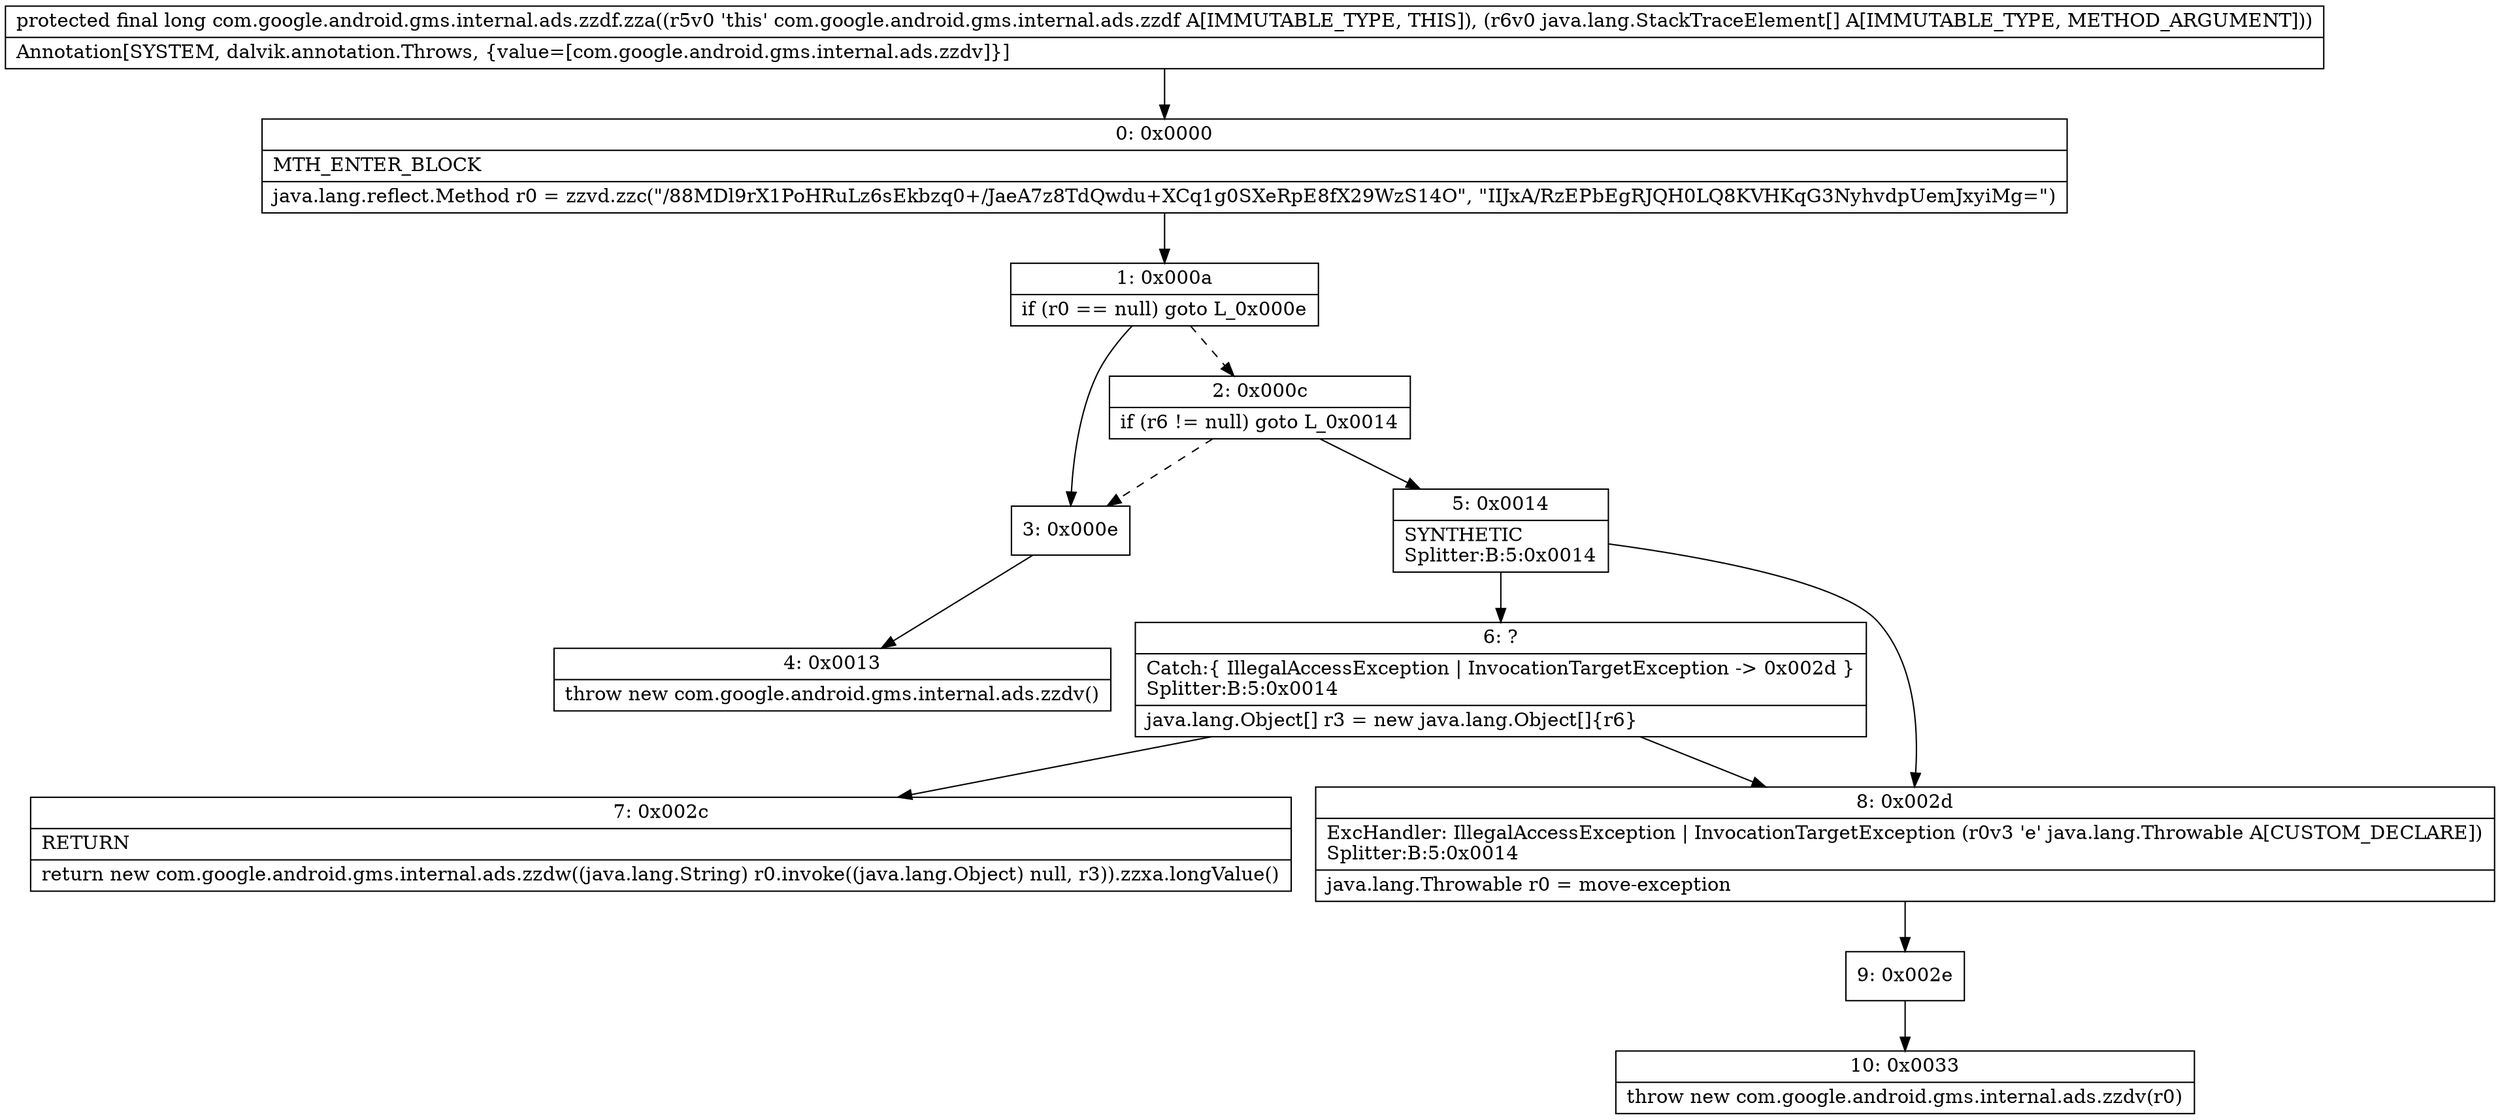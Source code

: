 digraph "CFG forcom.google.android.gms.internal.ads.zzdf.zza([Ljava\/lang\/StackTraceElement;)J" {
Node_0 [shape=record,label="{0\:\ 0x0000|MTH_ENTER_BLOCK\l|java.lang.reflect.Method r0 = zzvd.zzc(\"\/88MDl9rX1PoHRuLz6sEkbzq0+\/JaeA7z8TdQwdu+XCq1g0SXeRpE8fX29WzS14O\", \"IIJxA\/RzEPbEgRJQH0LQ8KVHKqG3NyhvdpUemJxyiMg=\")\l}"];
Node_1 [shape=record,label="{1\:\ 0x000a|if (r0 == null) goto L_0x000e\l}"];
Node_2 [shape=record,label="{2\:\ 0x000c|if (r6 != null) goto L_0x0014\l}"];
Node_3 [shape=record,label="{3\:\ 0x000e}"];
Node_4 [shape=record,label="{4\:\ 0x0013|throw new com.google.android.gms.internal.ads.zzdv()\l}"];
Node_5 [shape=record,label="{5\:\ 0x0014|SYNTHETIC\lSplitter:B:5:0x0014\l}"];
Node_6 [shape=record,label="{6\:\ ?|Catch:\{ IllegalAccessException \| InvocationTargetException \-\> 0x002d \}\lSplitter:B:5:0x0014\l|java.lang.Object[] r3 = new java.lang.Object[]\{r6\}\l}"];
Node_7 [shape=record,label="{7\:\ 0x002c|RETURN\l|return new com.google.android.gms.internal.ads.zzdw((java.lang.String) r0.invoke((java.lang.Object) null, r3)).zzxa.longValue()\l}"];
Node_8 [shape=record,label="{8\:\ 0x002d|ExcHandler: IllegalAccessException \| InvocationTargetException (r0v3 'e' java.lang.Throwable A[CUSTOM_DECLARE])\lSplitter:B:5:0x0014\l|java.lang.Throwable r0 = move\-exception\l}"];
Node_9 [shape=record,label="{9\:\ 0x002e}"];
Node_10 [shape=record,label="{10\:\ 0x0033|throw new com.google.android.gms.internal.ads.zzdv(r0)\l}"];
MethodNode[shape=record,label="{protected final long com.google.android.gms.internal.ads.zzdf.zza((r5v0 'this' com.google.android.gms.internal.ads.zzdf A[IMMUTABLE_TYPE, THIS]), (r6v0 java.lang.StackTraceElement[] A[IMMUTABLE_TYPE, METHOD_ARGUMENT]))  | Annotation[SYSTEM, dalvik.annotation.Throws, \{value=[com.google.android.gms.internal.ads.zzdv]\}]\l}"];
MethodNode -> Node_0;
Node_0 -> Node_1;
Node_1 -> Node_2[style=dashed];
Node_1 -> Node_3;
Node_2 -> Node_3[style=dashed];
Node_2 -> Node_5;
Node_3 -> Node_4;
Node_5 -> Node_6;
Node_5 -> Node_8;
Node_6 -> Node_8;
Node_6 -> Node_7;
Node_8 -> Node_9;
Node_9 -> Node_10;
}

